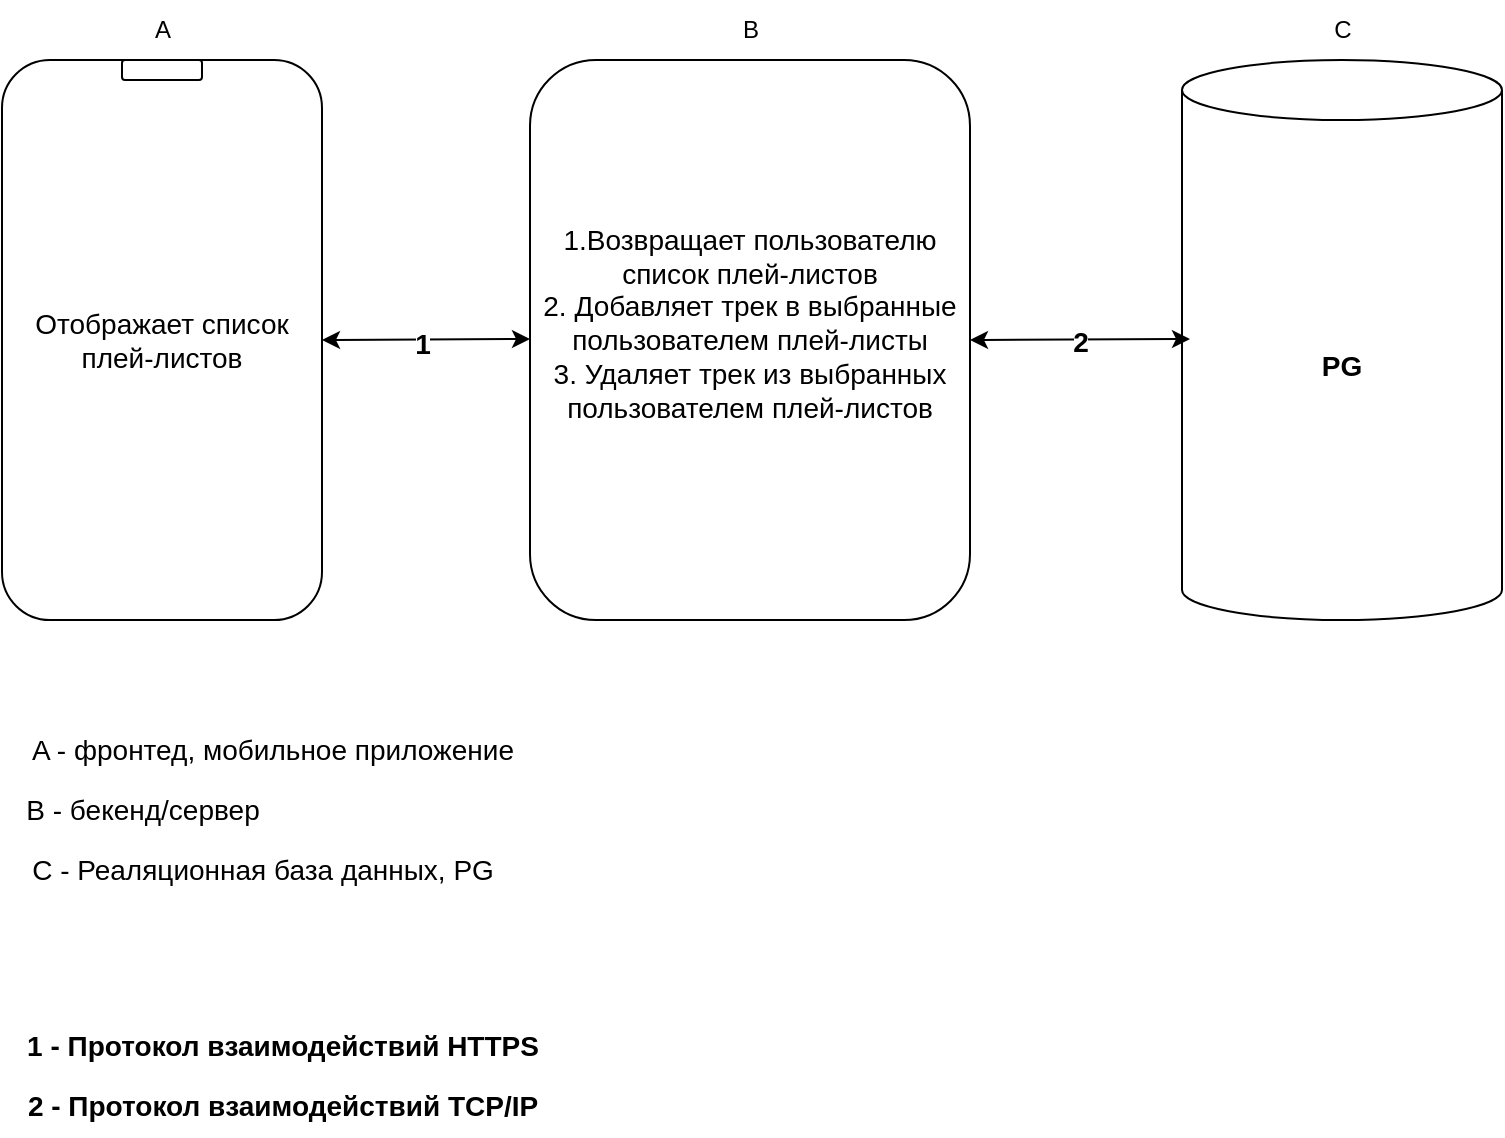 <mxfile version="24.7.17">
  <diagram name="Страница — 1" id="UQ5zJZgK14cCS9mrAxnG">
    <mxGraphModel dx="905" dy="806" grid="1" gridSize="10" guides="1" tooltips="1" connect="1" arrows="1" fold="1" page="1" pageScale="1" pageWidth="827" pageHeight="1169" math="0" shadow="0">
      <root>
        <mxCell id="0" />
        <mxCell id="1" parent="0" />
        <mxCell id="asFF25aRtS0BNwA-28XC-1" value="&lt;font style=&quot;font-size: 14px;&quot;&gt;Отображает список плей-листов&lt;/font&gt;" style="rounded=1;whiteSpace=wrap;html=1;" vertex="1" parent="1">
          <mxGeometry x="40" y="120" width="160" height="280" as="geometry" />
        </mxCell>
        <mxCell id="asFF25aRtS0BNwA-28XC-4" value="" style="rounded=1;whiteSpace=wrap;html=1;" vertex="1" parent="1">
          <mxGeometry x="100" y="120" width="40" height="10" as="geometry" />
        </mxCell>
        <mxCell id="asFF25aRtS0BNwA-28XC-5" value="&lt;font style=&quot;font-size: 14px;&quot;&gt;1.Возвращает пользователю список плей-листов&lt;/font&gt;&lt;div style=&quot;font-size: 14px;&quot;&gt;&lt;font style=&quot;font-size: 14px;&quot;&gt;2. Добавляет трек в выбранные пользователем плей-листы&lt;/font&gt;&lt;/div&gt;&lt;div style=&quot;font-size: 14px;&quot;&gt;&lt;font style=&quot;font-size: 14px;&quot;&gt;3. Удаляет трек из выбранных пользователем плей-листов&lt;br&gt;&lt;/font&gt;&lt;div&gt;&lt;div&gt;&lt;br&gt;&lt;/div&gt;&lt;/div&gt;&lt;/div&gt;" style="rounded=1;whiteSpace=wrap;html=1;" vertex="1" parent="1">
          <mxGeometry x="304" y="120" width="220" height="280" as="geometry" />
        </mxCell>
        <mxCell id="asFF25aRtS0BNwA-28XC-6" value="&lt;span style=&quot;font-size: 14px;&quot;&gt;&lt;b&gt;PG&lt;/b&gt;&lt;/span&gt;" style="shape=cylinder3;whiteSpace=wrap;html=1;boundedLbl=1;backgroundOutline=1;size=15;" vertex="1" parent="1">
          <mxGeometry x="630" y="120" width="160" height="280" as="geometry" />
        </mxCell>
        <mxCell id="asFF25aRtS0BNwA-28XC-7" value="" style="endArrow=classic;startArrow=classic;html=1;rounded=0;exitX=1;exitY=0.5;exitDx=0;exitDy=0;" edge="1" parent="1" source="asFF25aRtS0BNwA-28XC-1">
          <mxGeometry width="50" height="50" relative="1" as="geometry">
            <mxPoint x="214" y="259.5" as="sourcePoint" />
            <mxPoint x="304" y="259.5" as="targetPoint" />
          </mxGeometry>
        </mxCell>
        <mxCell id="asFF25aRtS0BNwA-28XC-14" value="!" style="edgeLabel;html=1;align=center;verticalAlign=middle;resizable=0;points=[];" vertex="1" connectable="0" parent="asFF25aRtS0BNwA-28XC-7">
          <mxGeometry x="-0.0" y="-3" relative="1" as="geometry">
            <mxPoint as="offset" />
          </mxGeometry>
        </mxCell>
        <mxCell id="asFF25aRtS0BNwA-28XC-15" value="&lt;b&gt;&lt;font style=&quot;font-size: 14px;&quot;&gt;1&lt;/font&gt;&lt;/b&gt;" style="edgeLabel;html=1;align=center;verticalAlign=middle;resizable=0;points=[];" vertex="1" connectable="0" parent="asFF25aRtS0BNwA-28XC-7">
          <mxGeometry x="-0.039" y="-2" relative="1" as="geometry">
            <mxPoint as="offset" />
          </mxGeometry>
        </mxCell>
        <mxCell id="asFF25aRtS0BNwA-28XC-8" value="" style="endArrow=classic;startArrow=classic;html=1;rounded=0;" edge="1" parent="1">
          <mxGeometry width="50" height="50" relative="1" as="geometry">
            <mxPoint x="524" y="260" as="sourcePoint" />
            <mxPoint x="634" y="259.5" as="targetPoint" />
          </mxGeometry>
        </mxCell>
        <mxCell id="asFF25aRtS0BNwA-28XC-16" value="&lt;b&gt;&lt;font style=&quot;font-size: 14px;&quot;&gt;2&lt;/font&gt;&lt;/b&gt;" style="edgeLabel;html=1;align=center;verticalAlign=middle;resizable=0;points=[];" vertex="1" connectable="0" parent="asFF25aRtS0BNwA-28XC-8">
          <mxGeometry x="-0.0" y="-1" relative="1" as="geometry">
            <mxPoint as="offset" />
          </mxGeometry>
        </mxCell>
        <mxCell id="asFF25aRtS0BNwA-28XC-11" value="A" style="text;html=1;align=center;verticalAlign=middle;resizable=0;points=[];autosize=1;strokeColor=none;fillColor=none;" vertex="1" parent="1">
          <mxGeometry x="105" y="90" width="30" height="30" as="geometry" />
        </mxCell>
        <mxCell id="asFF25aRtS0BNwA-28XC-12" value="B" style="text;html=1;align=center;verticalAlign=middle;resizable=0;points=[];autosize=1;strokeColor=none;fillColor=none;" vertex="1" parent="1">
          <mxGeometry x="399" y="90" width="30" height="30" as="geometry" />
        </mxCell>
        <mxCell id="asFF25aRtS0BNwA-28XC-13" value="C" style="text;html=1;align=center;verticalAlign=middle;resizable=0;points=[];autosize=1;strokeColor=none;fillColor=none;" vertex="1" parent="1">
          <mxGeometry x="695" y="90" width="30" height="30" as="geometry" />
        </mxCell>
        <mxCell id="asFF25aRtS0BNwA-28XC-19" value="&lt;font style=&quot;font-size: 14px;&quot;&gt;A - фронтед, мобильное приложение&lt;/font&gt;" style="text;html=1;align=center;verticalAlign=middle;resizable=0;points=[];autosize=1;strokeColor=none;fillColor=none;" vertex="1" parent="1">
          <mxGeometry x="40" y="450" width="270" height="30" as="geometry" />
        </mxCell>
        <mxCell id="asFF25aRtS0BNwA-28XC-20" value="&lt;font style=&quot;font-size: 14px;&quot;&gt;B - бекенд/сервер&lt;/font&gt;" style="text;html=1;align=center;verticalAlign=middle;resizable=0;points=[];autosize=1;strokeColor=none;fillColor=none;" vertex="1" parent="1">
          <mxGeometry x="40" y="480" width="140" height="30" as="geometry" />
        </mxCell>
        <mxCell id="asFF25aRtS0BNwA-28XC-21" value="&lt;font style=&quot;font-size: 14px;&quot;&gt;C - Реаляционная база данных, PG&lt;/font&gt;" style="text;html=1;align=center;verticalAlign=middle;resizable=0;points=[];autosize=1;strokeColor=none;fillColor=none;" vertex="1" parent="1">
          <mxGeometry x="40" y="510" width="260" height="30" as="geometry" />
        </mxCell>
        <mxCell id="asFF25aRtS0BNwA-28XC-22" value="&lt;font style=&quot;font-size: 14px;&quot;&gt;&lt;b&gt;1 - Протокол взаимодействий HTTPS&lt;/b&gt;&lt;/font&gt;" style="text;html=1;align=center;verticalAlign=middle;resizable=0;points=[];autosize=1;strokeColor=none;fillColor=none;" vertex="1" parent="1">
          <mxGeometry x="40" y="598" width="280" height="30" as="geometry" />
        </mxCell>
        <mxCell id="asFF25aRtS0BNwA-28XC-23" value="&lt;font style=&quot;font-size: 14px;&quot;&gt;&lt;b&gt;2 - Протокол взаимодействий TCP/IP&lt;/b&gt;&lt;/font&gt;" style="text;html=1;align=center;verticalAlign=middle;resizable=0;points=[];autosize=1;strokeColor=none;fillColor=none;" vertex="1" parent="1">
          <mxGeometry x="40" y="628" width="280" height="30" as="geometry" />
        </mxCell>
      </root>
    </mxGraphModel>
  </diagram>
</mxfile>
